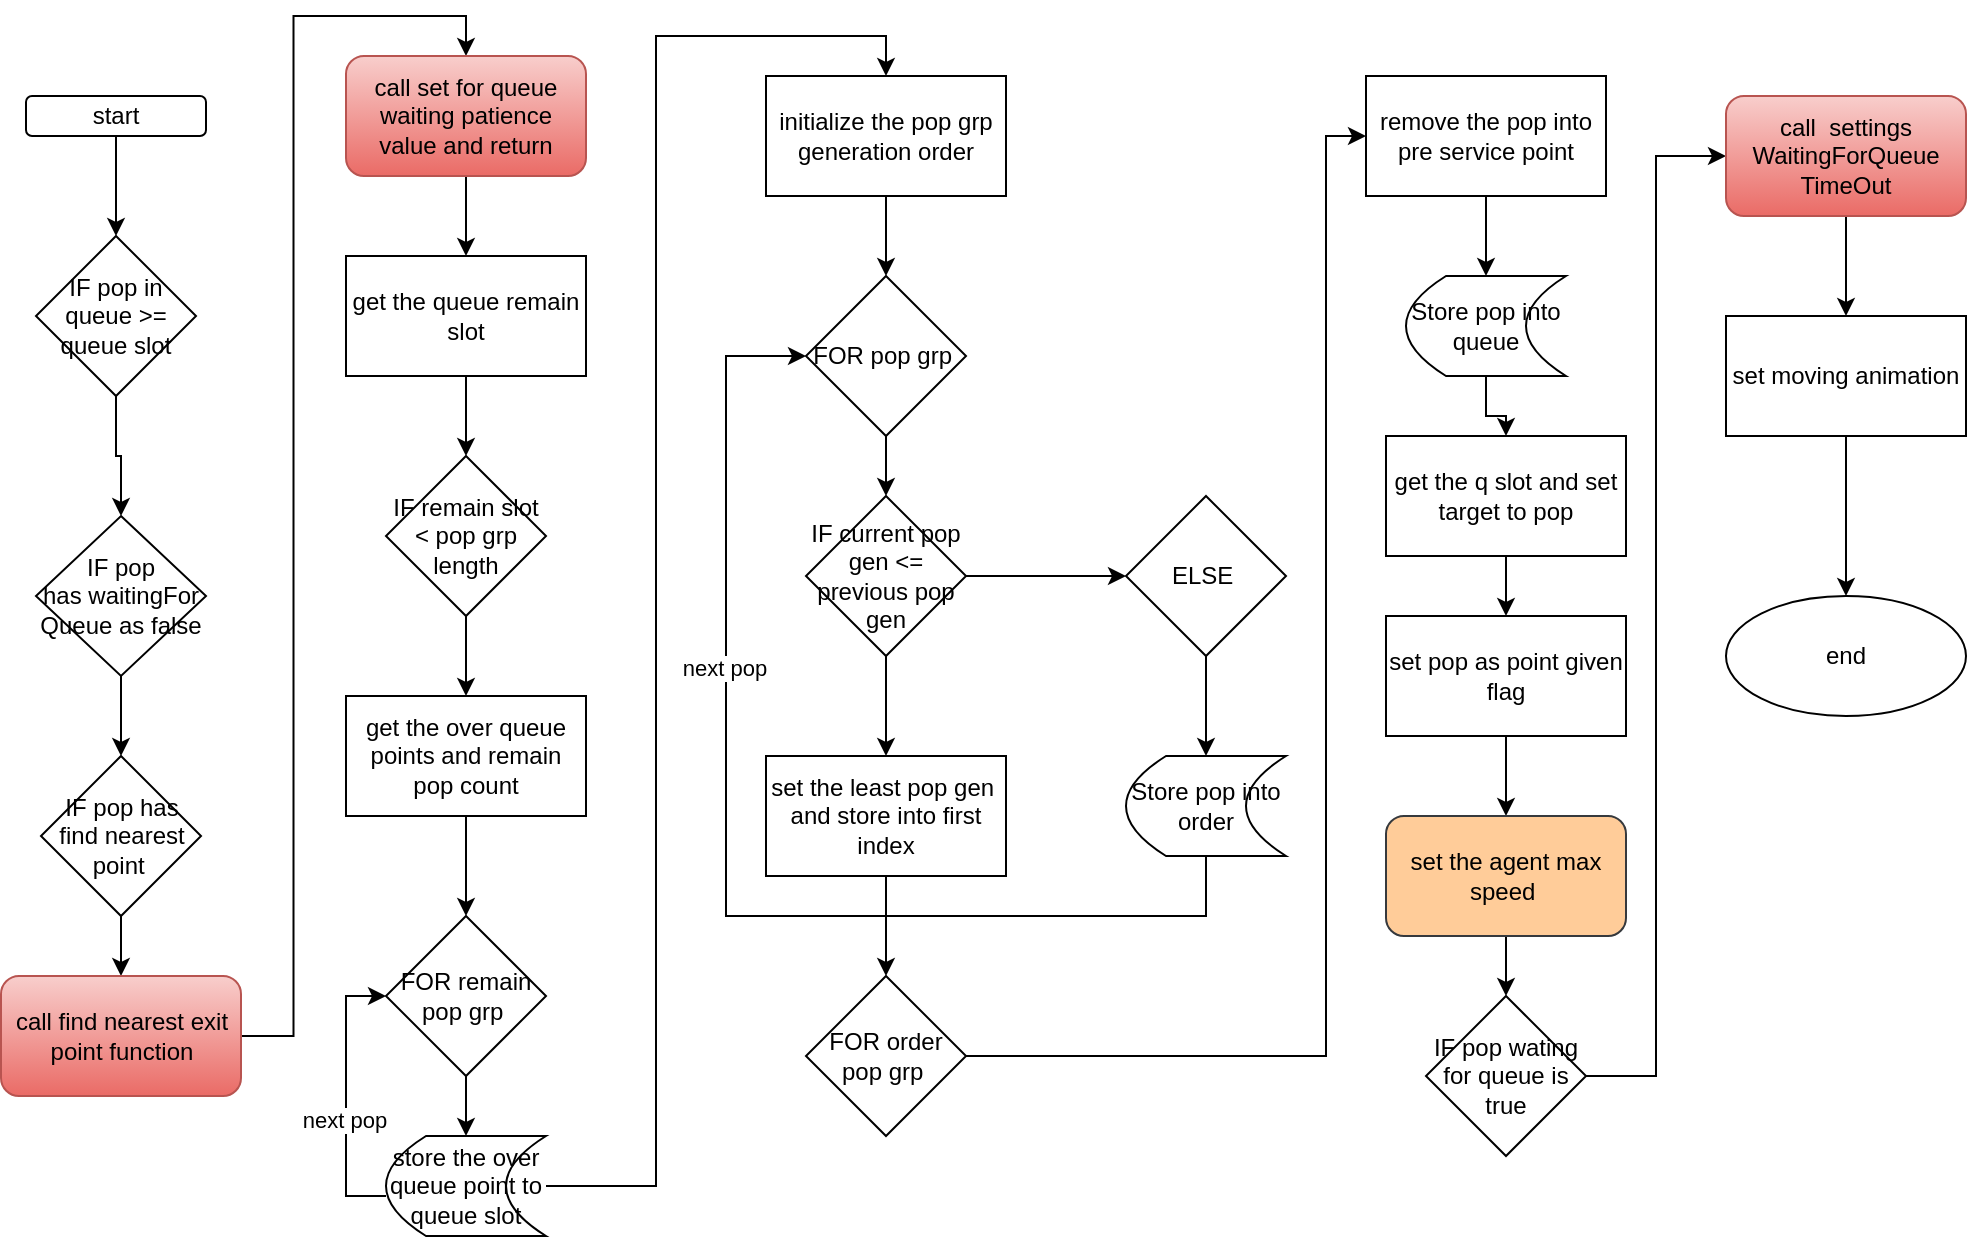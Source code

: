 <mxfile version="17.4.6" type="github">
  <diagram id="e07ROVNEvM9aTlxhHvJc" name="Page-1">
    <mxGraphModel dx="1038" dy="1679" grid="1" gridSize="10" guides="1" tooltips="1" connect="1" arrows="1" fold="1" page="1" pageScale="1" pageWidth="850" pageHeight="1100" math="0" shadow="0">
      <root>
        <mxCell id="0" />
        <mxCell id="1" parent="0" />
        <mxCell id="QO8tVGwjFVoPm757-QDn-3" value="" style="edgeStyle=orthogonalEdgeStyle;rounded=0;orthogonalLoop=1;jettySize=auto;html=1;" edge="1" parent="1" source="QO8tVGwjFVoPm757-QDn-1" target="QO8tVGwjFVoPm757-QDn-2">
          <mxGeometry relative="1" as="geometry" />
        </mxCell>
        <mxCell id="QO8tVGwjFVoPm757-QDn-1" value="start" style="rounded=1;whiteSpace=wrap;html=1;" vertex="1" parent="1">
          <mxGeometry x="80" y="40" width="90" height="20" as="geometry" />
        </mxCell>
        <mxCell id="QO8tVGwjFVoPm757-QDn-5" value="" style="edgeStyle=orthogonalEdgeStyle;rounded=0;orthogonalLoop=1;jettySize=auto;html=1;" edge="1" parent="1" source="QO8tVGwjFVoPm757-QDn-2" target="QO8tVGwjFVoPm757-QDn-4">
          <mxGeometry relative="1" as="geometry" />
        </mxCell>
        <mxCell id="QO8tVGwjFVoPm757-QDn-2" value="IF pop in queue &amp;gt;= queue slot" style="rhombus;whiteSpace=wrap;html=1;" vertex="1" parent="1">
          <mxGeometry x="85" y="110" width="80" height="80" as="geometry" />
        </mxCell>
        <mxCell id="QO8tVGwjFVoPm757-QDn-7" value="" style="edgeStyle=orthogonalEdgeStyle;rounded=0;orthogonalLoop=1;jettySize=auto;html=1;" edge="1" parent="1" source="QO8tVGwjFVoPm757-QDn-4" target="QO8tVGwjFVoPm757-QDn-6">
          <mxGeometry relative="1" as="geometry" />
        </mxCell>
        <mxCell id="QO8tVGwjFVoPm757-QDn-4" value="IF pop has&amp;nbsp;waitingFor&lt;br&gt;Queue as false" style="rhombus;whiteSpace=wrap;html=1;" vertex="1" parent="1">
          <mxGeometry x="85" y="250" width="85" height="80" as="geometry" />
        </mxCell>
        <mxCell id="QO8tVGwjFVoPm757-QDn-9" value="" style="edgeStyle=orthogonalEdgeStyle;rounded=0;orthogonalLoop=1;jettySize=auto;html=1;" edge="1" parent="1" source="QO8tVGwjFVoPm757-QDn-6" target="QO8tVGwjFVoPm757-QDn-8">
          <mxGeometry relative="1" as="geometry" />
        </mxCell>
        <mxCell id="QO8tVGwjFVoPm757-QDn-6" value="IF pop has find nearest point&amp;nbsp;" style="rhombus;whiteSpace=wrap;html=1;" vertex="1" parent="1">
          <mxGeometry x="87.5" y="370" width="80" height="80" as="geometry" />
        </mxCell>
        <mxCell id="QO8tVGwjFVoPm757-QDn-11" style="edgeStyle=orthogonalEdgeStyle;rounded=0;orthogonalLoop=1;jettySize=auto;html=1;entryX=0.5;entryY=0;entryDx=0;entryDy=0;" edge="1" parent="1" source="QO8tVGwjFVoPm757-QDn-8" target="QO8tVGwjFVoPm757-QDn-10">
          <mxGeometry relative="1" as="geometry" />
        </mxCell>
        <mxCell id="QO8tVGwjFVoPm757-QDn-8" value="call find nearest exit point function" style="rounded=1;whiteSpace=wrap;html=1;fillColor=#f8cecc;gradientColor=#ea6b66;strokeColor=#b85450;" vertex="1" parent="1">
          <mxGeometry x="67.5" y="480" width="120" height="60" as="geometry" />
        </mxCell>
        <mxCell id="QO8tVGwjFVoPm757-QDn-13" value="" style="edgeStyle=orthogonalEdgeStyle;rounded=0;orthogonalLoop=1;jettySize=auto;html=1;" edge="1" parent="1" source="QO8tVGwjFVoPm757-QDn-10" target="QO8tVGwjFVoPm757-QDn-12">
          <mxGeometry relative="1" as="geometry" />
        </mxCell>
        <mxCell id="QO8tVGwjFVoPm757-QDn-10" value="call set for queue waiting patience value and return" style="rounded=1;whiteSpace=wrap;html=1;fillColor=#f8cecc;gradientColor=#ea6b66;strokeColor=#b85450;" vertex="1" parent="1">
          <mxGeometry x="240" y="20" width="120" height="60" as="geometry" />
        </mxCell>
        <mxCell id="QO8tVGwjFVoPm757-QDn-15" value="" style="edgeStyle=orthogonalEdgeStyle;rounded=0;orthogonalLoop=1;jettySize=auto;html=1;" edge="1" parent="1" source="QO8tVGwjFVoPm757-QDn-12" target="QO8tVGwjFVoPm757-QDn-14">
          <mxGeometry relative="1" as="geometry" />
        </mxCell>
        <mxCell id="QO8tVGwjFVoPm757-QDn-12" value="get the queue remain slot" style="rounded=0;whiteSpace=wrap;html=1;" vertex="1" parent="1">
          <mxGeometry x="240" y="120" width="120" height="60" as="geometry" />
        </mxCell>
        <mxCell id="QO8tVGwjFVoPm757-QDn-19" value="" style="edgeStyle=orthogonalEdgeStyle;rounded=0;orthogonalLoop=1;jettySize=auto;html=1;" edge="1" parent="1" source="QO8tVGwjFVoPm757-QDn-14" target="QO8tVGwjFVoPm757-QDn-18">
          <mxGeometry relative="1" as="geometry" />
        </mxCell>
        <mxCell id="QO8tVGwjFVoPm757-QDn-14" value="IF remain slot &amp;lt; pop grp length" style="rhombus;whiteSpace=wrap;html=1;rounded=0;" vertex="1" parent="1">
          <mxGeometry x="260" y="220" width="80" height="80" as="geometry" />
        </mxCell>
        <mxCell id="QO8tVGwjFVoPm757-QDn-21" value="" style="edgeStyle=orthogonalEdgeStyle;rounded=0;orthogonalLoop=1;jettySize=auto;html=1;" edge="1" parent="1" source="QO8tVGwjFVoPm757-QDn-18" target="QO8tVGwjFVoPm757-QDn-20">
          <mxGeometry relative="1" as="geometry" />
        </mxCell>
        <mxCell id="QO8tVGwjFVoPm757-QDn-18" value="get the over queue points and remain pop count" style="rounded=0;whiteSpace=wrap;html=1;" vertex="1" parent="1">
          <mxGeometry x="240" y="340" width="120" height="60" as="geometry" />
        </mxCell>
        <mxCell id="QO8tVGwjFVoPm757-QDn-23" value="" style="edgeStyle=orthogonalEdgeStyle;rounded=0;orthogonalLoop=1;jettySize=auto;html=1;" edge="1" parent="1" source="QO8tVGwjFVoPm757-QDn-20" target="QO8tVGwjFVoPm757-QDn-22">
          <mxGeometry relative="1" as="geometry" />
        </mxCell>
        <mxCell id="QO8tVGwjFVoPm757-QDn-20" value="FOR remain pop grp&amp;nbsp;" style="rhombus;whiteSpace=wrap;html=1;rounded=0;" vertex="1" parent="1">
          <mxGeometry x="260" y="450" width="80" height="80" as="geometry" />
        </mxCell>
        <mxCell id="QO8tVGwjFVoPm757-QDn-24" style="edgeStyle=orthogonalEdgeStyle;rounded=0;orthogonalLoop=1;jettySize=auto;html=1;entryX=0;entryY=0.5;entryDx=0;entryDy=0;" edge="1" parent="1" source="QO8tVGwjFVoPm757-QDn-22" target="QO8tVGwjFVoPm757-QDn-20">
          <mxGeometry relative="1" as="geometry">
            <Array as="points">
              <mxPoint x="240" y="590" />
              <mxPoint x="240" y="490" />
            </Array>
          </mxGeometry>
        </mxCell>
        <mxCell id="QO8tVGwjFVoPm757-QDn-25" value="next pop" style="edgeLabel;html=1;align=center;verticalAlign=middle;resizable=0;points=[];" vertex="1" connectable="0" parent="QO8tVGwjFVoPm757-QDn-24">
          <mxGeometry x="-0.163" y="1" relative="1" as="geometry">
            <mxPoint as="offset" />
          </mxGeometry>
        </mxCell>
        <mxCell id="QO8tVGwjFVoPm757-QDn-27" style="edgeStyle=orthogonalEdgeStyle;rounded=0;orthogonalLoop=1;jettySize=auto;html=1;entryX=0.5;entryY=0;entryDx=0;entryDy=0;" edge="1" parent="1" source="QO8tVGwjFVoPm757-QDn-22" target="QO8tVGwjFVoPm757-QDn-26">
          <mxGeometry relative="1" as="geometry" />
        </mxCell>
        <mxCell id="QO8tVGwjFVoPm757-QDn-22" value="store the over queue point to queue slot" style="shape=dataStorage;whiteSpace=wrap;html=1;fixedSize=1;" vertex="1" parent="1">
          <mxGeometry x="260" y="560" width="80" height="50" as="geometry" />
        </mxCell>
        <mxCell id="QO8tVGwjFVoPm757-QDn-29" value="" style="edgeStyle=orthogonalEdgeStyle;rounded=0;orthogonalLoop=1;jettySize=auto;html=1;" edge="1" parent="1" source="QO8tVGwjFVoPm757-QDn-26" target="QO8tVGwjFVoPm757-QDn-28">
          <mxGeometry relative="1" as="geometry" />
        </mxCell>
        <mxCell id="QO8tVGwjFVoPm757-QDn-26" value="initialize the pop grp generation order" style="rounded=0;whiteSpace=wrap;html=1;" vertex="1" parent="1">
          <mxGeometry x="450" y="30" width="120" height="60" as="geometry" />
        </mxCell>
        <mxCell id="QO8tVGwjFVoPm757-QDn-31" value="" style="edgeStyle=orthogonalEdgeStyle;rounded=0;orthogonalLoop=1;jettySize=auto;html=1;" edge="1" parent="1" source="QO8tVGwjFVoPm757-QDn-28" target="QO8tVGwjFVoPm757-QDn-30">
          <mxGeometry relative="1" as="geometry" />
        </mxCell>
        <mxCell id="QO8tVGwjFVoPm757-QDn-28" value="FOR pop grp&amp;nbsp;" style="rhombus;whiteSpace=wrap;html=1;rounded=0;" vertex="1" parent="1">
          <mxGeometry x="470" y="130" width="80" height="80" as="geometry" />
        </mxCell>
        <mxCell id="QO8tVGwjFVoPm757-QDn-33" value="" style="edgeStyle=orthogonalEdgeStyle;rounded=0;orthogonalLoop=1;jettySize=auto;html=1;" edge="1" parent="1" source="QO8tVGwjFVoPm757-QDn-30" target="QO8tVGwjFVoPm757-QDn-32">
          <mxGeometry relative="1" as="geometry" />
        </mxCell>
        <mxCell id="QO8tVGwjFVoPm757-QDn-37" value="" style="edgeStyle=orthogonalEdgeStyle;rounded=0;orthogonalLoop=1;jettySize=auto;html=1;" edge="1" parent="1" source="QO8tVGwjFVoPm757-QDn-30" target="QO8tVGwjFVoPm757-QDn-36">
          <mxGeometry relative="1" as="geometry" />
        </mxCell>
        <mxCell id="QO8tVGwjFVoPm757-QDn-30" value="IF current pop gen &amp;lt;= previous pop gen" style="rhombus;whiteSpace=wrap;html=1;rounded=0;" vertex="1" parent="1">
          <mxGeometry x="470" y="240" width="80" height="80" as="geometry" />
        </mxCell>
        <mxCell id="QO8tVGwjFVoPm757-QDn-42" value="" style="edgeStyle=orthogonalEdgeStyle;rounded=0;orthogonalLoop=1;jettySize=auto;html=1;" edge="1" parent="1" source="QO8tVGwjFVoPm757-QDn-32" target="QO8tVGwjFVoPm757-QDn-41">
          <mxGeometry relative="1" as="geometry" />
        </mxCell>
        <mxCell id="QO8tVGwjFVoPm757-QDn-32" value="set the least pop gen&amp;nbsp; and store into first index" style="whiteSpace=wrap;html=1;rounded=0;" vertex="1" parent="1">
          <mxGeometry x="450" y="370" width="120" height="60" as="geometry" />
        </mxCell>
        <mxCell id="QO8tVGwjFVoPm757-QDn-39" value="" style="edgeStyle=orthogonalEdgeStyle;rounded=0;orthogonalLoop=1;jettySize=auto;html=1;" edge="1" parent="1" source="QO8tVGwjFVoPm757-QDn-36" target="QO8tVGwjFVoPm757-QDn-38">
          <mxGeometry relative="1" as="geometry" />
        </mxCell>
        <mxCell id="QO8tVGwjFVoPm757-QDn-36" value="ELSE&amp;nbsp;" style="rhombus;whiteSpace=wrap;html=1;rounded=0;" vertex="1" parent="1">
          <mxGeometry x="630" y="240" width="80" height="80" as="geometry" />
        </mxCell>
        <mxCell id="QO8tVGwjFVoPm757-QDn-40" style="edgeStyle=orthogonalEdgeStyle;rounded=0;orthogonalLoop=1;jettySize=auto;html=1;entryX=0;entryY=0.5;entryDx=0;entryDy=0;" edge="1" parent="1" source="QO8tVGwjFVoPm757-QDn-38" target="QO8tVGwjFVoPm757-QDn-28">
          <mxGeometry relative="1" as="geometry">
            <Array as="points">
              <mxPoint x="670" y="450" />
              <mxPoint x="430" y="450" />
              <mxPoint x="430" y="170" />
            </Array>
          </mxGeometry>
        </mxCell>
        <mxCell id="QO8tVGwjFVoPm757-QDn-43" value="next pop" style="edgeLabel;html=1;align=center;verticalAlign=middle;resizable=0;points=[];" vertex="1" connectable="0" parent="QO8tVGwjFVoPm757-QDn-40">
          <mxGeometry x="0.336" y="1" relative="1" as="geometry">
            <mxPoint as="offset" />
          </mxGeometry>
        </mxCell>
        <mxCell id="QO8tVGwjFVoPm757-QDn-38" value="Store pop into order" style="shape=dataStorage;whiteSpace=wrap;html=1;fixedSize=1;" vertex="1" parent="1">
          <mxGeometry x="630" y="370" width="80" height="50" as="geometry" />
        </mxCell>
        <mxCell id="QO8tVGwjFVoPm757-QDn-45" value="" style="edgeStyle=orthogonalEdgeStyle;rounded=0;orthogonalLoop=1;jettySize=auto;html=1;" edge="1" parent="1" source="QO8tVGwjFVoPm757-QDn-41" target="QO8tVGwjFVoPm757-QDn-44">
          <mxGeometry relative="1" as="geometry">
            <Array as="points">
              <mxPoint x="730" y="520" />
              <mxPoint x="730" y="60" />
            </Array>
          </mxGeometry>
        </mxCell>
        <mxCell id="QO8tVGwjFVoPm757-QDn-41" value="FOR order pop grp&amp;nbsp;" style="rhombus;whiteSpace=wrap;html=1;rounded=0;" vertex="1" parent="1">
          <mxGeometry x="470" y="480" width="80" height="80" as="geometry" />
        </mxCell>
        <mxCell id="QO8tVGwjFVoPm757-QDn-47" value="" style="edgeStyle=orthogonalEdgeStyle;rounded=0;orthogonalLoop=1;jettySize=auto;html=1;" edge="1" parent="1" source="QO8tVGwjFVoPm757-QDn-44" target="QO8tVGwjFVoPm757-QDn-46">
          <mxGeometry relative="1" as="geometry" />
        </mxCell>
        <mxCell id="QO8tVGwjFVoPm757-QDn-44" value="remove the pop into pre service point" style="whiteSpace=wrap;html=1;rounded=0;" vertex="1" parent="1">
          <mxGeometry x="750" y="30" width="120" height="60" as="geometry" />
        </mxCell>
        <mxCell id="QO8tVGwjFVoPm757-QDn-49" value="" style="edgeStyle=orthogonalEdgeStyle;rounded=0;orthogonalLoop=1;jettySize=auto;html=1;" edge="1" parent="1" source="QO8tVGwjFVoPm757-QDn-46" target="QO8tVGwjFVoPm757-QDn-48">
          <mxGeometry relative="1" as="geometry" />
        </mxCell>
        <mxCell id="QO8tVGwjFVoPm757-QDn-46" value="Store pop into queue" style="shape=dataStorage;whiteSpace=wrap;html=1;fixedSize=1;" vertex="1" parent="1">
          <mxGeometry x="770" y="130" width="80" height="50" as="geometry" />
        </mxCell>
        <mxCell id="QO8tVGwjFVoPm757-QDn-51" value="" style="edgeStyle=orthogonalEdgeStyle;rounded=0;orthogonalLoop=1;jettySize=auto;html=1;" edge="1" parent="1" source="QO8tVGwjFVoPm757-QDn-48" target="QO8tVGwjFVoPm757-QDn-50">
          <mxGeometry relative="1" as="geometry" />
        </mxCell>
        <mxCell id="QO8tVGwjFVoPm757-QDn-48" value="get the q slot and set target to pop" style="whiteSpace=wrap;html=1;rounded=0;" vertex="1" parent="1">
          <mxGeometry x="760" y="210" width="120" height="60" as="geometry" />
        </mxCell>
        <mxCell id="QO8tVGwjFVoPm757-QDn-54" value="" style="edgeStyle=orthogonalEdgeStyle;rounded=0;orthogonalLoop=1;jettySize=auto;html=1;" edge="1" parent="1" source="QO8tVGwjFVoPm757-QDn-50" target="QO8tVGwjFVoPm757-QDn-52">
          <mxGeometry relative="1" as="geometry" />
        </mxCell>
        <mxCell id="QO8tVGwjFVoPm757-QDn-50" value="set pop as point given flag" style="whiteSpace=wrap;html=1;rounded=0;" vertex="1" parent="1">
          <mxGeometry x="760" y="300" width="120" height="60" as="geometry" />
        </mxCell>
        <mxCell id="QO8tVGwjFVoPm757-QDn-56" value="" style="edgeStyle=orthogonalEdgeStyle;rounded=0;orthogonalLoop=1;jettySize=auto;html=1;" edge="1" parent="1" source="QO8tVGwjFVoPm757-QDn-52" target="QO8tVGwjFVoPm757-QDn-55">
          <mxGeometry relative="1" as="geometry" />
        </mxCell>
        <mxCell id="QO8tVGwjFVoPm757-QDn-52" value="set the agent max speed&amp;nbsp;" style="rounded=1;whiteSpace=wrap;html=1;fillColor=#ffcc99;strokeColor=#36393d;" vertex="1" parent="1">
          <mxGeometry x="760" y="400" width="120" height="60" as="geometry" />
        </mxCell>
        <mxCell id="QO8tVGwjFVoPm757-QDn-58" style="edgeStyle=orthogonalEdgeStyle;rounded=0;orthogonalLoop=1;jettySize=auto;html=1;entryX=0;entryY=0.5;entryDx=0;entryDy=0;" edge="1" parent="1" source="QO8tVGwjFVoPm757-QDn-55" target="QO8tVGwjFVoPm757-QDn-57">
          <mxGeometry relative="1" as="geometry" />
        </mxCell>
        <mxCell id="QO8tVGwjFVoPm757-QDn-55" value="IF pop wating for queue is true" style="rhombus;whiteSpace=wrap;html=1;" vertex="1" parent="1">
          <mxGeometry x="780" y="490" width="80" height="80" as="geometry" />
        </mxCell>
        <mxCell id="QO8tVGwjFVoPm757-QDn-60" value="" style="edgeStyle=orthogonalEdgeStyle;rounded=0;orthogonalLoop=1;jettySize=auto;html=1;" edge="1" parent="1" source="QO8tVGwjFVoPm757-QDn-57" target="QO8tVGwjFVoPm757-QDn-59">
          <mxGeometry relative="1" as="geometry" />
        </mxCell>
        <mxCell id="QO8tVGwjFVoPm757-QDn-57" value="call&amp;nbsp;&amp;nbsp;settings&lt;br&gt;WaitingForQueue&lt;br&gt;TimeOut" style="rounded=1;whiteSpace=wrap;html=1;fillColor=#f8cecc;gradientColor=#ea6b66;strokeColor=#b85450;" vertex="1" parent="1">
          <mxGeometry x="930" y="40" width="120" height="60" as="geometry" />
        </mxCell>
        <mxCell id="QO8tVGwjFVoPm757-QDn-62" value="" style="edgeStyle=orthogonalEdgeStyle;rounded=0;orthogonalLoop=1;jettySize=auto;html=1;" edge="1" parent="1" source="QO8tVGwjFVoPm757-QDn-59" target="QO8tVGwjFVoPm757-QDn-61">
          <mxGeometry relative="1" as="geometry" />
        </mxCell>
        <mxCell id="QO8tVGwjFVoPm757-QDn-59" value="set moving animation" style="rounded=0;whiteSpace=wrap;html=1;" vertex="1" parent="1">
          <mxGeometry x="930" y="150" width="120" height="60" as="geometry" />
        </mxCell>
        <mxCell id="QO8tVGwjFVoPm757-QDn-61" value="end" style="ellipse;whiteSpace=wrap;html=1;rounded=0;" vertex="1" parent="1">
          <mxGeometry x="930" y="290" width="120" height="60" as="geometry" />
        </mxCell>
      </root>
    </mxGraphModel>
  </diagram>
</mxfile>
